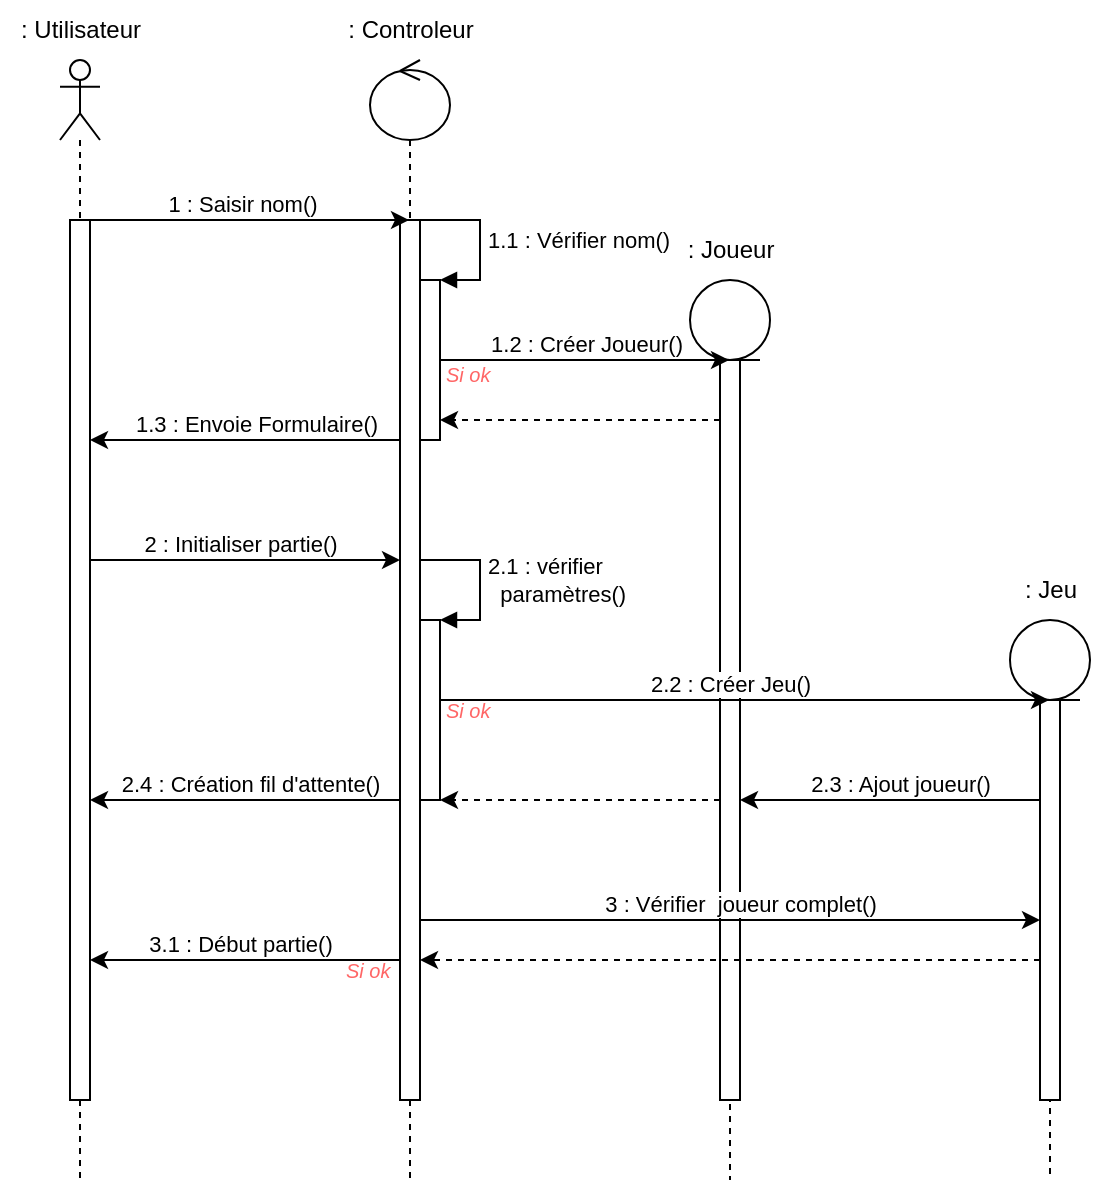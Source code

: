 <mxfile version="21.1.2" type="github">
  <diagram name="Page-1" id="2YBvvXClWsGukQMizWep">
    <mxGraphModel dx="1235" dy="752" grid="1" gridSize="10" guides="1" tooltips="1" connect="1" arrows="1" fold="1" page="1" pageScale="1" pageWidth="850" pageHeight="1100" math="0" shadow="0">
      <root>
        <mxCell id="0" />
        <mxCell id="1" parent="0" />
        <mxCell id="uVXBUryUWw3osGIclSlN-1" value="" style="shape=umlLifeline;perimeter=lifelinePerimeter;whiteSpace=wrap;html=1;container=1;dropTarget=0;collapsible=0;recursiveResize=0;outlineConnect=0;portConstraint=eastwest;newEdgeStyle={&quot;edgeStyle&quot;:&quot;elbowEdgeStyle&quot;,&quot;elbow&quot;:&quot;vertical&quot;,&quot;curved&quot;:0,&quot;rounded&quot;:0};participant=umlActor;" vertex="1" parent="1">
          <mxGeometry x="110" y="120" width="20" height="560" as="geometry" />
        </mxCell>
        <mxCell id="uVXBUryUWw3osGIclSlN-17" value="" style="html=1;points=[];perimeter=orthogonalPerimeter;outlineConnect=0;targetShapes=umlLifeline;portConstraint=eastwest;newEdgeStyle={&quot;edgeStyle&quot;:&quot;elbowEdgeStyle&quot;,&quot;elbow&quot;:&quot;vertical&quot;,&quot;curved&quot;:0,&quot;rounded&quot;:0};" vertex="1" parent="uVXBUryUWw3osGIclSlN-1">
          <mxGeometry x="5" y="80" width="10" height="440" as="geometry" />
        </mxCell>
        <mxCell id="uVXBUryUWw3osGIclSlN-2" value="" style="shape=umlLifeline;perimeter=lifelinePerimeter;whiteSpace=wrap;html=1;container=1;dropTarget=0;collapsible=0;recursiveResize=0;outlineConnect=0;portConstraint=eastwest;newEdgeStyle={&quot;edgeStyle&quot;:&quot;elbowEdgeStyle&quot;,&quot;elbow&quot;:&quot;vertical&quot;,&quot;curved&quot;:0,&quot;rounded&quot;:0};participant=umlEntity;" vertex="1" parent="1">
          <mxGeometry x="425" y="230" width="40" height="450" as="geometry" />
        </mxCell>
        <mxCell id="uVXBUryUWw3osGIclSlN-23" value="" style="html=1;points=[];perimeter=orthogonalPerimeter;outlineConnect=0;targetShapes=umlLifeline;portConstraint=eastwest;newEdgeStyle={&quot;edgeStyle&quot;:&quot;elbowEdgeStyle&quot;,&quot;elbow&quot;:&quot;vertical&quot;,&quot;curved&quot;:0,&quot;rounded&quot;:0};" vertex="1" parent="uVXBUryUWw3osGIclSlN-2">
          <mxGeometry x="15" y="40" width="10" height="370" as="geometry" />
        </mxCell>
        <mxCell id="uVXBUryUWw3osGIclSlN-3" value=": Utilisateur" style="text;html=1;align=center;verticalAlign=middle;resizable=0;points=[];autosize=1;strokeColor=none;fillColor=none;" vertex="1" parent="1">
          <mxGeometry x="80" y="90" width="80" height="30" as="geometry" />
        </mxCell>
        <mxCell id="uVXBUryUWw3osGIclSlN-4" value=": Joueur" style="text;html=1;align=center;verticalAlign=middle;resizable=0;points=[];autosize=1;strokeColor=none;fillColor=none;" vertex="1" parent="1">
          <mxGeometry x="410" y="200" width="70" height="30" as="geometry" />
        </mxCell>
        <mxCell id="uVXBUryUWw3osGIclSlN-5" value="" style="shape=umlLifeline;perimeter=lifelinePerimeter;whiteSpace=wrap;html=1;container=1;dropTarget=0;collapsible=0;recursiveResize=0;outlineConnect=0;portConstraint=eastwest;newEdgeStyle={&quot;edgeStyle&quot;:&quot;elbowEdgeStyle&quot;,&quot;elbow&quot;:&quot;vertical&quot;,&quot;curved&quot;:0,&quot;rounded&quot;:0};participant=umlEntity;" vertex="1" parent="1">
          <mxGeometry x="585" y="400" width="40" height="280" as="geometry" />
        </mxCell>
        <mxCell id="uVXBUryUWw3osGIclSlN-35" value="" style="html=1;points=[];perimeter=orthogonalPerimeter;outlineConnect=0;targetShapes=umlLifeline;portConstraint=eastwest;newEdgeStyle={&quot;edgeStyle&quot;:&quot;elbowEdgeStyle&quot;,&quot;elbow&quot;:&quot;vertical&quot;,&quot;curved&quot;:0,&quot;rounded&quot;:0};" vertex="1" parent="uVXBUryUWw3osGIclSlN-5">
          <mxGeometry x="15" y="40" width="10" height="200" as="geometry" />
        </mxCell>
        <mxCell id="uVXBUryUWw3osGIclSlN-6" value=": Jeu" style="text;html=1;align=center;verticalAlign=middle;resizable=0;points=[];autosize=1;strokeColor=none;fillColor=none;" vertex="1" parent="1">
          <mxGeometry x="580" y="370" width="50" height="30" as="geometry" />
        </mxCell>
        <mxCell id="uVXBUryUWw3osGIclSlN-9" value="" style="shape=umlLifeline;perimeter=lifelinePerimeter;whiteSpace=wrap;html=1;container=1;dropTarget=0;collapsible=0;recursiveResize=0;outlineConnect=0;portConstraint=eastwest;newEdgeStyle={&quot;edgeStyle&quot;:&quot;elbowEdgeStyle&quot;,&quot;elbow&quot;:&quot;vertical&quot;,&quot;curved&quot;:0,&quot;rounded&quot;:0};participant=umlControl;" vertex="1" parent="1">
          <mxGeometry x="265" y="120" width="40" height="560" as="geometry" />
        </mxCell>
        <mxCell id="uVXBUryUWw3osGIclSlN-18" value="" style="html=1;points=[];perimeter=orthogonalPerimeter;outlineConnect=0;targetShapes=umlLifeline;portConstraint=eastwest;newEdgeStyle={&quot;edgeStyle&quot;:&quot;elbowEdgeStyle&quot;,&quot;elbow&quot;:&quot;vertical&quot;,&quot;curved&quot;:0,&quot;rounded&quot;:0};" vertex="1" parent="uVXBUryUWw3osGIclSlN-9">
          <mxGeometry x="15" y="80" width="10" height="440" as="geometry" />
        </mxCell>
        <mxCell id="uVXBUryUWw3osGIclSlN-19" value="" style="html=1;points=[];perimeter=orthogonalPerimeter;outlineConnect=0;targetShapes=umlLifeline;portConstraint=eastwest;newEdgeStyle={&quot;edgeStyle&quot;:&quot;elbowEdgeStyle&quot;,&quot;elbow&quot;:&quot;vertical&quot;,&quot;curved&quot;:0,&quot;rounded&quot;:0};" vertex="1" parent="uVXBUryUWw3osGIclSlN-9">
          <mxGeometry x="25" y="110" width="10" height="80" as="geometry" />
        </mxCell>
        <mxCell id="uVXBUryUWw3osGIclSlN-20" value="1.1 : Vérifier nom()" style="html=1;align=left;spacingLeft=2;endArrow=block;rounded=0;edgeStyle=orthogonalEdgeStyle;curved=0;rounded=0;" edge="1" target="uVXBUryUWw3osGIclSlN-19" parent="uVXBUryUWw3osGIclSlN-9" source="uVXBUryUWw3osGIclSlN-18">
          <mxGeometry relative="1" as="geometry">
            <mxPoint x="45" y="70" as="sourcePoint" />
            <Array as="points">
              <mxPoint x="55" y="80" />
              <mxPoint x="55" y="110" />
            </Array>
          </mxGeometry>
        </mxCell>
        <mxCell id="uVXBUryUWw3osGIclSlN-31" value="" style="html=1;points=[];perimeter=orthogonalPerimeter;outlineConnect=0;targetShapes=umlLifeline;portConstraint=eastwest;newEdgeStyle={&quot;edgeStyle&quot;:&quot;elbowEdgeStyle&quot;,&quot;elbow&quot;:&quot;vertical&quot;,&quot;curved&quot;:0,&quot;rounded&quot;:0};" vertex="1" parent="uVXBUryUWw3osGIclSlN-9">
          <mxGeometry x="25" y="280" width="10" height="90" as="geometry" />
        </mxCell>
        <mxCell id="uVXBUryUWw3osGIclSlN-32" value="2.1 : vérifier &lt;br&gt;&amp;nbsp; paramètres()&amp;nbsp;" style="html=1;align=left;spacingLeft=2;endArrow=block;rounded=0;edgeStyle=orthogonalEdgeStyle;curved=0;rounded=0;" edge="1" target="uVXBUryUWw3osGIclSlN-31" parent="uVXBUryUWw3osGIclSlN-9" source="uVXBUryUWw3osGIclSlN-18">
          <mxGeometry relative="1" as="geometry">
            <mxPoint x="45" y="300" as="sourcePoint" />
            <Array as="points">
              <mxPoint x="55" y="250" />
              <mxPoint x="55" y="280" />
            </Array>
          </mxGeometry>
        </mxCell>
        <mxCell id="uVXBUryUWw3osGIclSlN-10" value=": Controleur" style="text;html=1;align=center;verticalAlign=middle;resizable=0;points=[];autosize=1;strokeColor=none;fillColor=none;" vertex="1" parent="1">
          <mxGeometry x="240" y="90" width="90" height="30" as="geometry" />
        </mxCell>
        <mxCell id="uVXBUryUWw3osGIclSlN-11" style="edgeStyle=elbowEdgeStyle;rounded=0;orthogonalLoop=1;jettySize=auto;html=1;elbow=vertical;curved=0;" edge="1" parent="1" source="uVXBUryUWw3osGIclSlN-1" target="uVXBUryUWw3osGIclSlN-9">
          <mxGeometry relative="1" as="geometry">
            <Array as="points">
              <mxPoint x="210" y="200" />
            </Array>
          </mxGeometry>
        </mxCell>
        <mxCell id="uVXBUryUWw3osGIclSlN-14" value="1 : Saisir nom()" style="edgeLabel;html=1;align=center;verticalAlign=middle;resizable=0;points=[];" vertex="1" connectable="0" parent="uVXBUryUWw3osGIclSlN-11">
          <mxGeometry x="-0.254" y="2" relative="1" as="geometry">
            <mxPoint x="19" y="-6" as="offset" />
          </mxGeometry>
        </mxCell>
        <mxCell id="uVXBUryUWw3osGIclSlN-21" style="edgeStyle=elbowEdgeStyle;rounded=0;orthogonalLoop=1;jettySize=auto;html=1;elbow=vertical;curved=0;" edge="1" parent="1" target="uVXBUryUWw3osGIclSlN-2">
          <mxGeometry relative="1" as="geometry">
            <mxPoint x="300" y="270" as="sourcePoint" />
            <Array as="points">
              <mxPoint x="410" y="270" />
            </Array>
          </mxGeometry>
        </mxCell>
        <mxCell id="uVXBUryUWw3osGIclSlN-22" value="1.2 : Créer Joueur()" style="edgeLabel;html=1;align=center;verticalAlign=middle;resizable=0;points=[];" vertex="1" connectable="0" parent="uVXBUryUWw3osGIclSlN-21">
          <mxGeometry x="-0.07" y="1" relative="1" as="geometry">
            <mxPoint x="6" y="-7" as="offset" />
          </mxGeometry>
        </mxCell>
        <mxCell id="uVXBUryUWw3osGIclSlN-24" style="edgeStyle=elbowEdgeStyle;rounded=0;orthogonalLoop=1;jettySize=auto;html=1;elbow=vertical;curved=0;dashed=1;" edge="1" parent="1" source="uVXBUryUWw3osGIclSlN-23">
          <mxGeometry relative="1" as="geometry">
            <mxPoint x="300" y="300" as="targetPoint" />
            <Array as="points">
              <mxPoint x="380" y="300" />
              <mxPoint x="370" y="290" />
              <mxPoint x="340" y="300" />
              <mxPoint x="350" y="300" />
            </Array>
          </mxGeometry>
        </mxCell>
        <mxCell id="uVXBUryUWw3osGIclSlN-27" style="edgeStyle=elbowEdgeStyle;rounded=0;orthogonalLoop=1;jettySize=auto;html=1;elbow=vertical;curved=0;" edge="1" parent="1" source="uVXBUryUWw3osGIclSlN-18" target="uVXBUryUWw3osGIclSlN-17">
          <mxGeometry relative="1" as="geometry">
            <Array as="points">
              <mxPoint x="200" y="310" />
              <mxPoint x="170" y="310" />
            </Array>
          </mxGeometry>
        </mxCell>
        <mxCell id="uVXBUryUWw3osGIclSlN-40" value="1.3 : Envoie Formulaire()" style="edgeLabel;html=1;align=center;verticalAlign=middle;resizable=0;points=[];" vertex="1" connectable="0" parent="uVXBUryUWw3osGIclSlN-27">
          <mxGeometry x="-0.252" y="2" relative="1" as="geometry">
            <mxPoint x="-14" y="-10" as="offset" />
          </mxGeometry>
        </mxCell>
        <mxCell id="uVXBUryUWw3osGIclSlN-29" style="edgeStyle=elbowEdgeStyle;rounded=0;orthogonalLoop=1;jettySize=auto;html=1;elbow=vertical;curved=0;" edge="1" parent="1" source="uVXBUryUWw3osGIclSlN-17" target="uVXBUryUWw3osGIclSlN-18">
          <mxGeometry relative="1" as="geometry">
            <Array as="points">
              <mxPoint x="210" y="370" />
            </Array>
          </mxGeometry>
        </mxCell>
        <mxCell id="uVXBUryUWw3osGIclSlN-30" value="2 : Initialiser partie()" style="edgeLabel;html=1;align=center;verticalAlign=middle;resizable=0;points=[];" vertex="1" connectable="0" parent="uVXBUryUWw3osGIclSlN-29">
          <mxGeometry x="-0.11" y="4" relative="1" as="geometry">
            <mxPoint x="6" y="-4" as="offset" />
          </mxGeometry>
        </mxCell>
        <mxCell id="uVXBUryUWw3osGIclSlN-33" value="&lt;font style=&quot;font-size: 10px;&quot;&gt;&lt;i&gt;Si ok&amp;nbsp;&lt;/i&gt;&lt;/font&gt;" style="text;html=1;align=center;verticalAlign=middle;resizable=0;points=[];autosize=1;strokeColor=none;fillColor=none;fontColor=#FF6666;" vertex="1" parent="1">
          <mxGeometry x="290" y="262" width="50" height="30" as="geometry" />
        </mxCell>
        <mxCell id="uVXBUryUWw3osGIclSlN-34" style="edgeStyle=elbowEdgeStyle;rounded=0;orthogonalLoop=1;jettySize=auto;html=1;elbow=vertical;curved=0;" edge="1" parent="1" source="uVXBUryUWw3osGIclSlN-31" target="uVXBUryUWw3osGIclSlN-5">
          <mxGeometry relative="1" as="geometry">
            <Array as="points">
              <mxPoint x="430" y="440" />
            </Array>
          </mxGeometry>
        </mxCell>
        <mxCell id="uVXBUryUWw3osGIclSlN-37" value="2.2 : Créer Jeu()" style="edgeLabel;html=1;align=center;verticalAlign=middle;resizable=0;points=[];" vertex="1" connectable="0" parent="uVXBUryUWw3osGIclSlN-34">
          <mxGeometry x="-0.337" y="4" relative="1" as="geometry">
            <mxPoint x="44" y="-4" as="offset" />
          </mxGeometry>
        </mxCell>
        <mxCell id="uVXBUryUWw3osGIclSlN-36" value="&lt;font style=&quot;font-size: 10px;&quot;&gt;&lt;i&gt;Si ok&amp;nbsp;&lt;/i&gt;&lt;/font&gt;" style="text;html=1;align=center;verticalAlign=middle;resizable=0;points=[];autosize=1;strokeColor=none;fillColor=none;fontColor=#FF6666;" vertex="1" parent="1">
          <mxGeometry x="290" y="430" width="50" height="30" as="geometry" />
        </mxCell>
        <mxCell id="uVXBUryUWw3osGIclSlN-39" style="edgeStyle=elbowEdgeStyle;rounded=0;orthogonalLoop=1;jettySize=auto;html=1;elbow=vertical;curved=0;" edge="1" parent="1" source="uVXBUryUWw3osGIclSlN-18" target="uVXBUryUWw3osGIclSlN-17">
          <mxGeometry relative="1" as="geometry">
            <mxPoint x="160" y="510" as="targetPoint" />
            <Array as="points">
              <mxPoint x="210" y="490" />
            </Array>
          </mxGeometry>
        </mxCell>
        <mxCell id="uVXBUryUWw3osGIclSlN-47" value="2.4 : Création fil d&#39;attente()" style="edgeLabel;html=1;align=center;verticalAlign=middle;resizable=0;points=[];" vertex="1" connectable="0" parent="uVXBUryUWw3osGIclSlN-39">
          <mxGeometry x="0.419" y="3" relative="1" as="geometry">
            <mxPoint x="35" y="-11" as="offset" />
          </mxGeometry>
        </mxCell>
        <mxCell id="uVXBUryUWw3osGIclSlN-44" style="edgeStyle=elbowEdgeStyle;rounded=0;orthogonalLoop=1;jettySize=auto;html=1;elbow=vertical;curved=0;" edge="1" parent="1" source="uVXBUryUWw3osGIclSlN-35" target="uVXBUryUWw3osGIclSlN-23">
          <mxGeometry relative="1" as="geometry">
            <Array as="points">
              <mxPoint x="530" y="490" />
            </Array>
          </mxGeometry>
        </mxCell>
        <mxCell id="uVXBUryUWw3osGIclSlN-45" value="2.3 : Ajout joueur()" style="edgeLabel;html=1;align=center;verticalAlign=middle;resizable=0;points=[];" vertex="1" connectable="0" parent="uVXBUryUWw3osGIclSlN-44">
          <mxGeometry x="-0.253" y="-2" relative="1" as="geometry">
            <mxPoint x="-14" y="-6" as="offset" />
          </mxGeometry>
        </mxCell>
        <mxCell id="uVXBUryUWw3osGIclSlN-46" style="edgeStyle=elbowEdgeStyle;rounded=0;orthogonalLoop=1;jettySize=auto;html=1;elbow=vertical;curved=0;dashed=1;" edge="1" parent="1" source="uVXBUryUWw3osGIclSlN-23" target="uVXBUryUWw3osGIclSlN-31">
          <mxGeometry relative="1" as="geometry">
            <Array as="points">
              <mxPoint x="390" y="490" />
            </Array>
          </mxGeometry>
        </mxCell>
        <mxCell id="uVXBUryUWw3osGIclSlN-49" style="edgeStyle=elbowEdgeStyle;rounded=0;orthogonalLoop=1;jettySize=auto;html=1;elbow=vertical;curved=0;" edge="1" parent="1" source="uVXBUryUWw3osGIclSlN-18">
          <mxGeometry relative="1" as="geometry">
            <mxPoint x="600" y="550" as="targetPoint" />
            <Array as="points">
              <mxPoint x="500" y="550" />
            </Array>
          </mxGeometry>
        </mxCell>
        <mxCell id="uVXBUryUWw3osGIclSlN-50" value="3 : Vérifier&amp;nbsp; joueur complet()" style="edgeLabel;html=1;align=center;verticalAlign=middle;resizable=0;points=[];" vertex="1" connectable="0" parent="uVXBUryUWw3osGIclSlN-49">
          <mxGeometry x="0.249" y="2" relative="1" as="geometry">
            <mxPoint x="-34" y="-6" as="offset" />
          </mxGeometry>
        </mxCell>
        <mxCell id="uVXBUryUWw3osGIclSlN-51" style="edgeStyle=elbowEdgeStyle;rounded=0;orthogonalLoop=1;jettySize=auto;html=1;elbow=vertical;curved=0;dashed=1;" edge="1" parent="1" source="uVXBUryUWw3osGIclSlN-35" target="uVXBUryUWw3osGIclSlN-18">
          <mxGeometry relative="1" as="geometry">
            <mxPoint x="320" y="610" as="targetPoint" />
            <Array as="points">
              <mxPoint x="560" y="570" />
              <mxPoint x="530" y="580" />
              <mxPoint x="440" y="610" />
            </Array>
          </mxGeometry>
        </mxCell>
        <mxCell id="uVXBUryUWw3osGIclSlN-53" style="edgeStyle=elbowEdgeStyle;rounded=0;orthogonalLoop=1;jettySize=auto;html=1;elbow=vertical;curved=0;" edge="1" parent="1" source="uVXBUryUWw3osGIclSlN-18" target="uVXBUryUWw3osGIclSlN-17">
          <mxGeometry relative="1" as="geometry">
            <mxPoint x="130" y="570" as="targetPoint" />
            <Array as="points">
              <mxPoint x="210" y="570" />
            </Array>
          </mxGeometry>
        </mxCell>
        <mxCell id="uVXBUryUWw3osGIclSlN-54" value="3.1 : Début partie()" style="edgeLabel;html=1;align=center;verticalAlign=middle;resizable=0;points=[];" vertex="1" connectable="0" parent="uVXBUryUWw3osGIclSlN-53">
          <mxGeometry x="0.166" y="3" relative="1" as="geometry">
            <mxPoint x="10" y="-11" as="offset" />
          </mxGeometry>
        </mxCell>
        <mxCell id="uVXBUryUWw3osGIclSlN-55" value="&lt;font style=&quot;font-size: 10px;&quot;&gt;&lt;i&gt;Si ok&amp;nbsp;&lt;/i&gt;&lt;/font&gt;" style="text;html=1;align=center;verticalAlign=middle;resizable=0;points=[];autosize=1;strokeColor=none;fillColor=none;fontColor=#FF6666;" vertex="1" parent="1">
          <mxGeometry x="240" y="560" width="50" height="30" as="geometry" />
        </mxCell>
      </root>
    </mxGraphModel>
  </diagram>
</mxfile>
